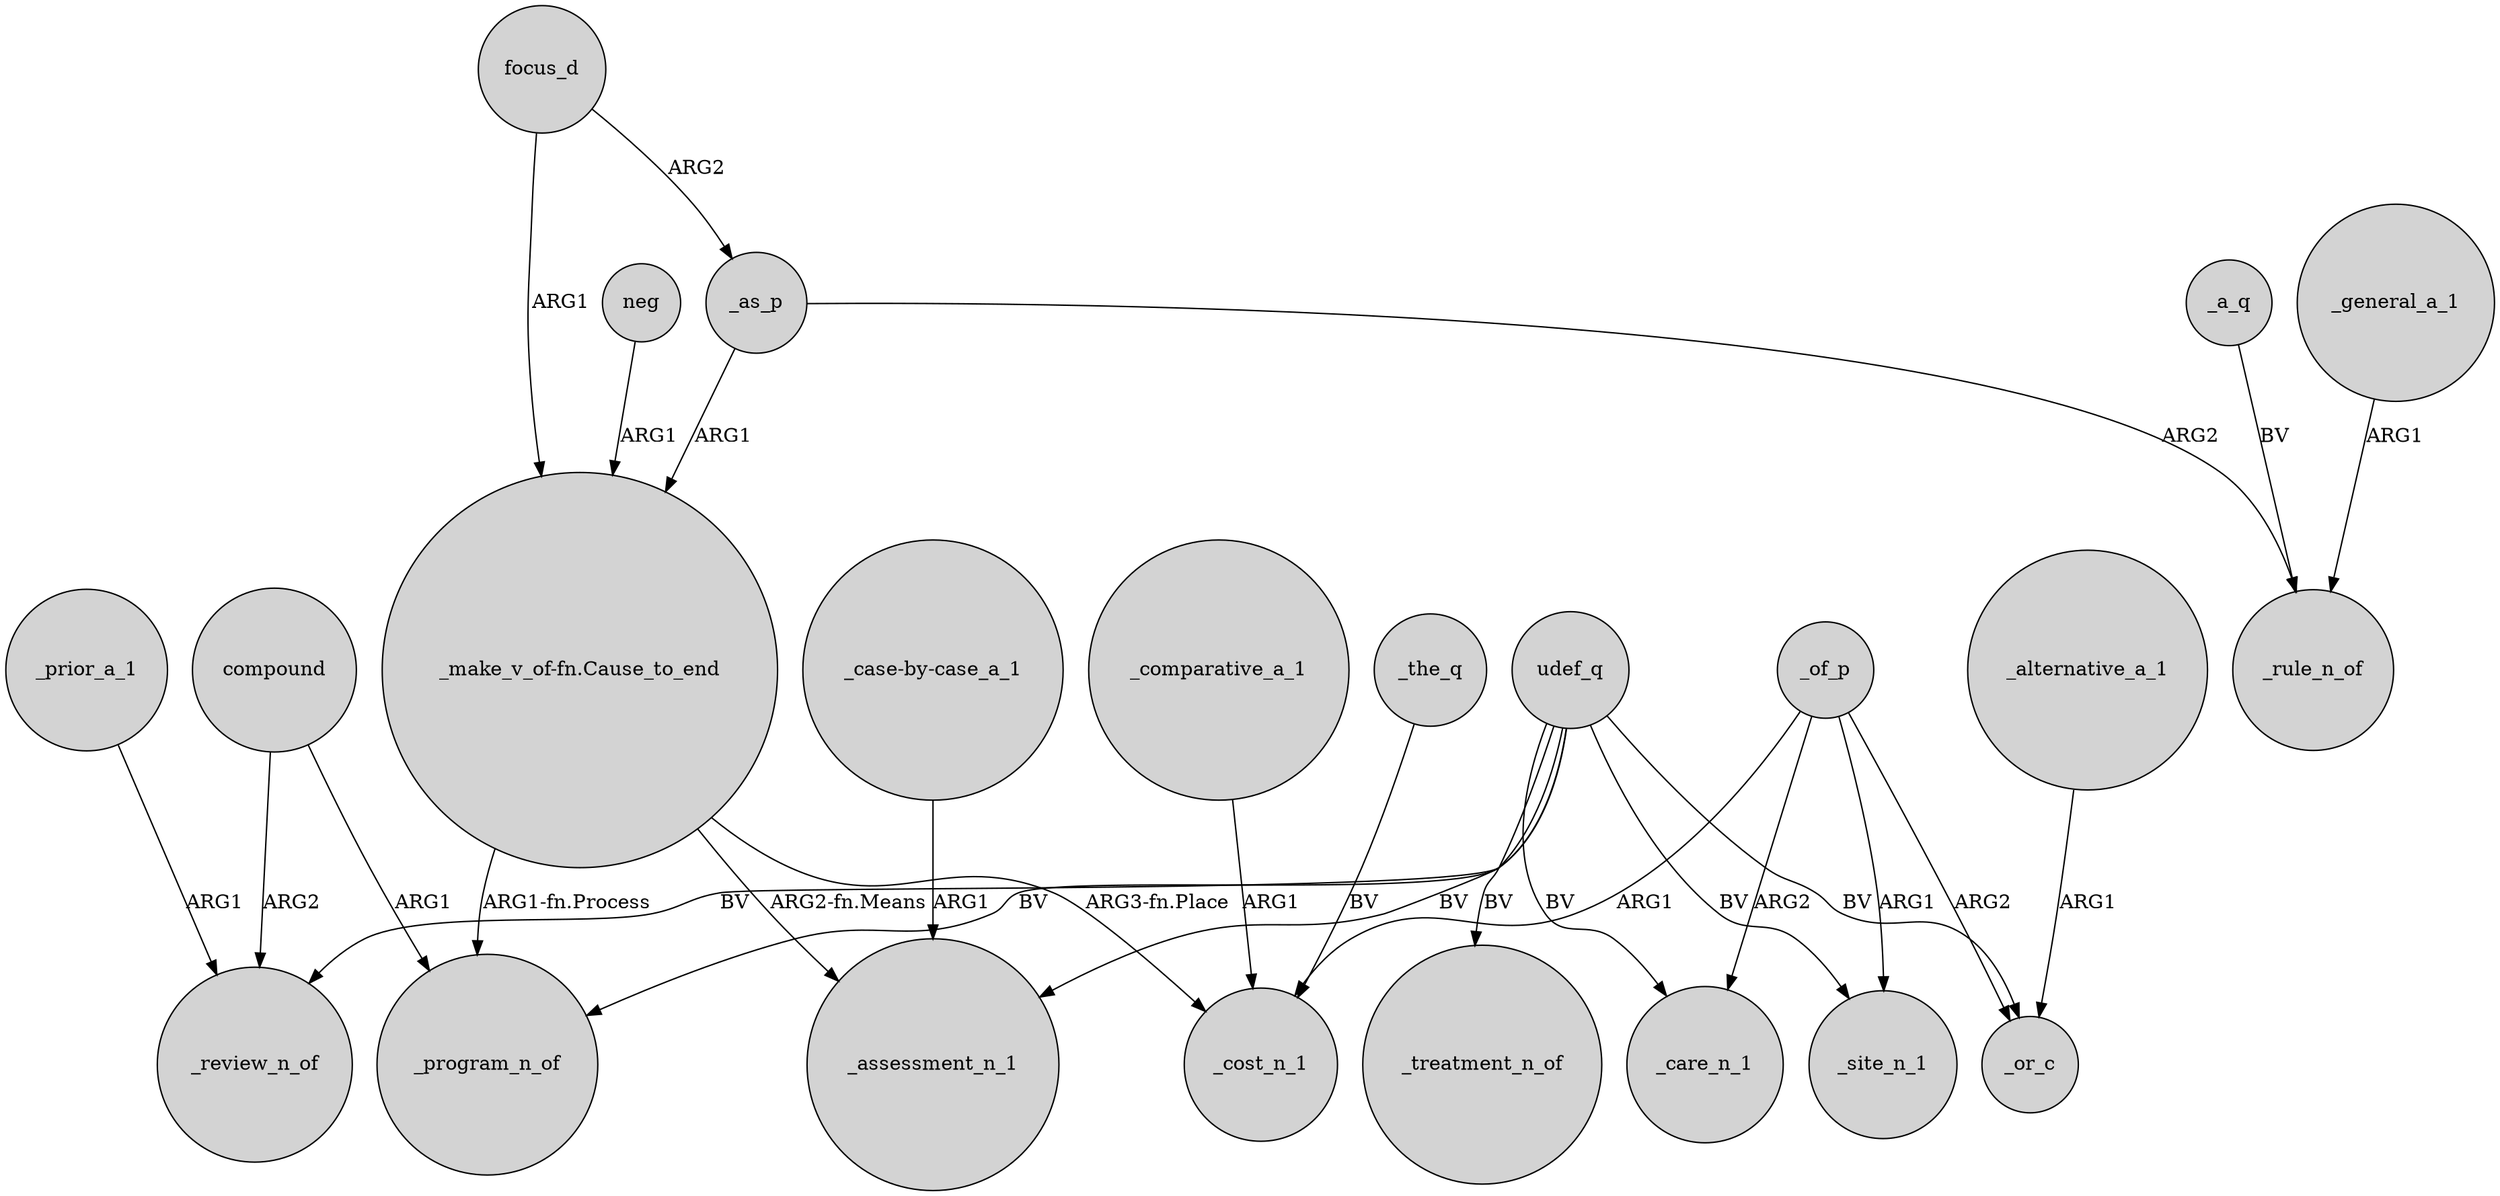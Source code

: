 digraph {
	node [shape=circle style=filled]
	udef_q -> _review_n_of [label=BV]
	_a_q -> _rule_n_of [label=BV]
	udef_q -> _care_n_1 [label=BV]
	udef_q -> _assessment_n_1 [label=BV]
	_of_p -> _cost_n_1 [label=ARG1]
	_as_p -> "_make_v_of-fn.Cause_to_end" [label=ARG1]
	_prior_a_1 -> _review_n_of [label=ARG1]
	_the_q -> _cost_n_1 [label=BV]
	"_make_v_of-fn.Cause_to_end" -> _assessment_n_1 [label="ARG2-fn.Means"]
	udef_q -> _program_n_of [label=BV]
	_comparative_a_1 -> _cost_n_1 [label=ARG1]
	"_make_v_of-fn.Cause_to_end" -> _program_n_of [label="ARG1-fn.Process"]
	udef_q -> _or_c [label=BV]
	"_case-by-case_a_1" -> _assessment_n_1 [label=ARG1]
	_of_p -> _site_n_1 [label=ARG1]
	_as_p -> _rule_n_of [label=ARG2]
	compound -> _program_n_of [label=ARG1]
	neg -> "_make_v_of-fn.Cause_to_end" [label=ARG1]
	udef_q -> _site_n_1 [label=BV]
	_alternative_a_1 -> _or_c [label=ARG1]
	_of_p -> _care_n_1 [label=ARG2]
	focus_d -> "_make_v_of-fn.Cause_to_end" [label=ARG1]
	udef_q -> _treatment_n_of [label=BV]
	_of_p -> _or_c [label=ARG2]
	focus_d -> _as_p [label=ARG2]
	"_make_v_of-fn.Cause_to_end" -> _cost_n_1 [label="ARG3-fn.Place"]
	_general_a_1 -> _rule_n_of [label=ARG1]
	compound -> _review_n_of [label=ARG2]
}
